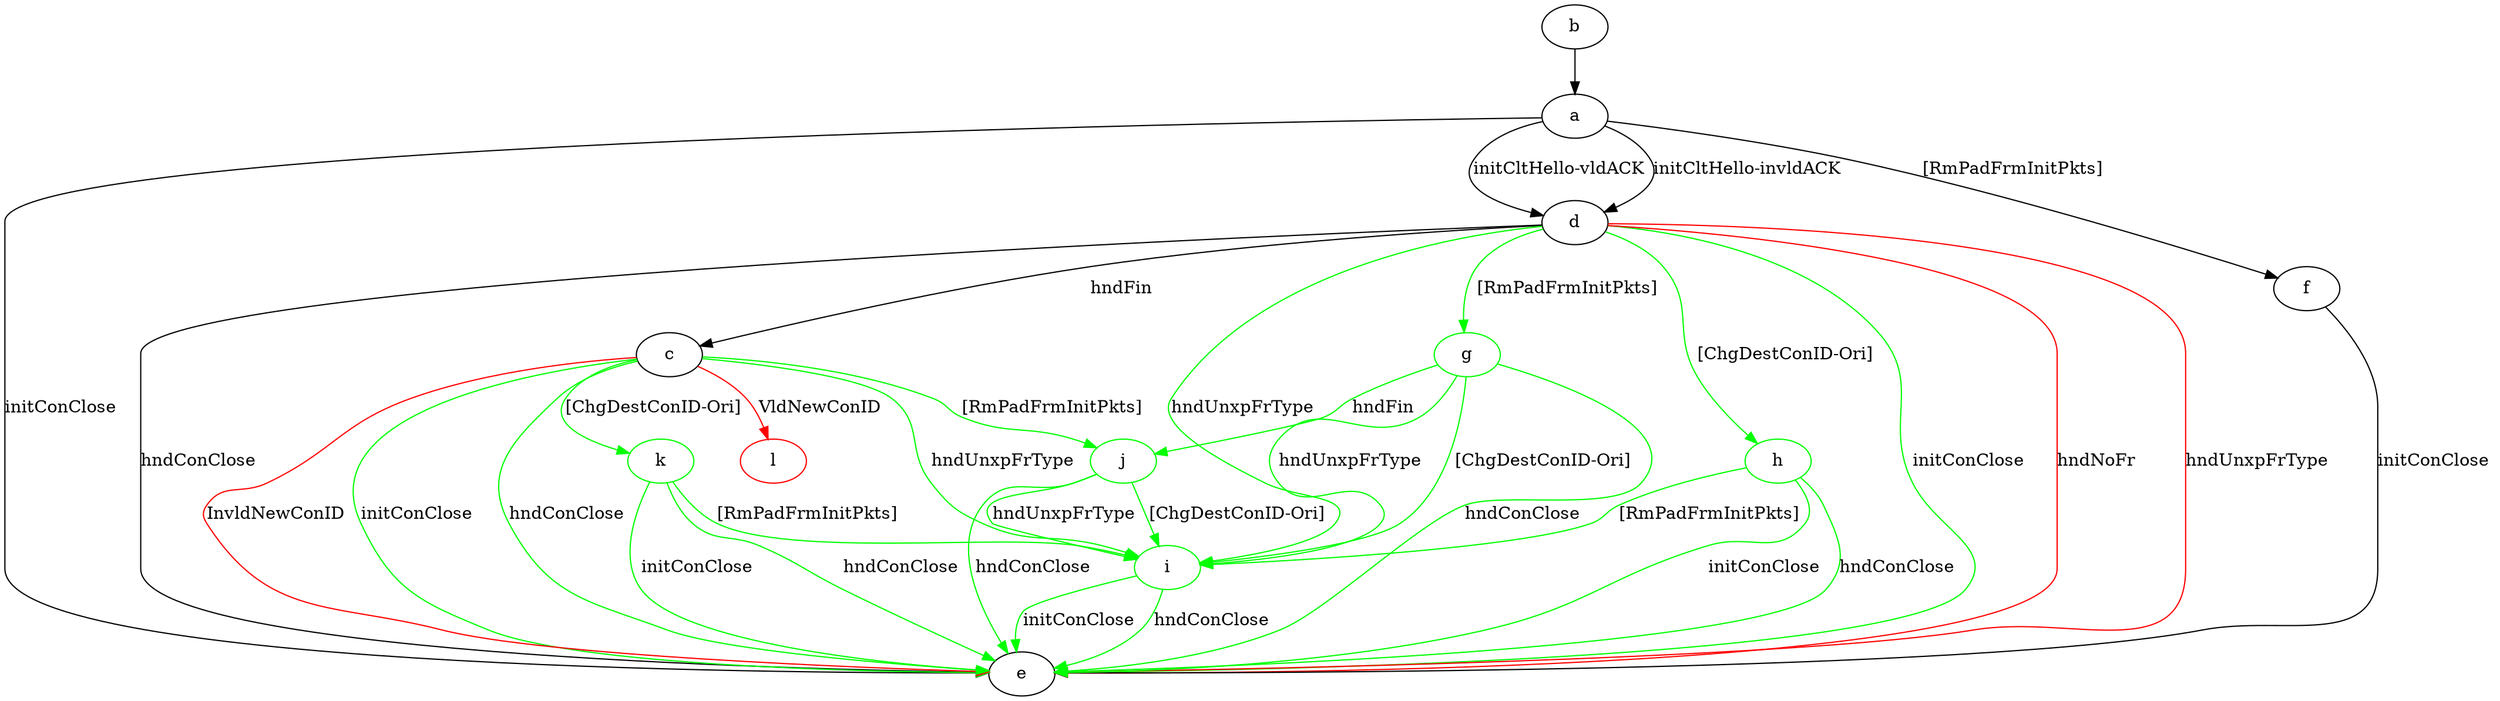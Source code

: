 digraph "" {
	a -> d	[key=0,
		label="initCltHello-vldACK "];
	a -> d	[key=1,
		label="initCltHello-invldACK "];
	a -> e	[key=0,
		label="initConClose "];
	a -> f	[key=0,
		label="[RmPadFrmInitPkts] "];
	b -> a	[key=0];
	c -> e	[key=0,
		color=green,
		label="initConClose "];
	c -> e	[key=1,
		color=green,
		label="hndConClose "];
	c -> e	[key=2,
		color=red,
		label="InvldNewConID "];
	i	[color=green];
	c -> i	[key=0,
		color=green,
		label="hndUnxpFrType "];
	j	[color=green];
	c -> j	[key=0,
		color=green,
		label="[RmPadFrmInitPkts] "];
	k	[color=green];
	c -> k	[key=0,
		color=green,
		label="[ChgDestConID-Ori] "];
	l	[color=red];
	c -> l	[key=0,
		color=red,
		label="VldNewConID "];
	d -> c	[key=0,
		label="hndFin "];
	d -> e	[key=0,
		label="hndConClose "];
	d -> e	[key=1,
		color=green,
		label="initConClose "];
	d -> e	[key=2,
		color=red,
		label="hndNoFr "];
	d -> e	[key=3,
		color=red,
		label="hndUnxpFrType "];
	g	[color=green];
	d -> g	[key=0,
		color=green,
		label="[RmPadFrmInitPkts] "];
	h	[color=green];
	d -> h	[key=0,
		color=green,
		label="[ChgDestConID-Ori] "];
	d -> i	[key=0,
		color=green,
		label="hndUnxpFrType "];
	f -> e	[key=0,
		label="initConClose "];
	g -> e	[key=0,
		color=green,
		label="hndConClose "];
	g -> i	[key=0,
		color=green,
		label="hndUnxpFrType "];
	g -> i	[key=1,
		color=green,
		label="[ChgDestConID-Ori] "];
	g -> j	[key=0,
		color=green,
		label="hndFin "];
	h -> e	[key=0,
		color=green,
		label="initConClose "];
	h -> e	[key=1,
		color=green,
		label="hndConClose "];
	h -> i	[key=0,
		color=green,
		label="[RmPadFrmInitPkts] "];
	i -> e	[key=0,
		color=green,
		label="initConClose "];
	i -> e	[key=1,
		color=green,
		label="hndConClose "];
	j -> e	[key=0,
		color=green,
		label="hndConClose "];
	j -> i	[key=0,
		color=green,
		label="hndUnxpFrType "];
	j -> i	[key=1,
		color=green,
		label="[ChgDestConID-Ori] "];
	k -> e	[key=0,
		color=green,
		label="initConClose "];
	k -> e	[key=1,
		color=green,
		label="hndConClose "];
	k -> i	[key=0,
		color=green,
		label="[RmPadFrmInitPkts] "];
}
